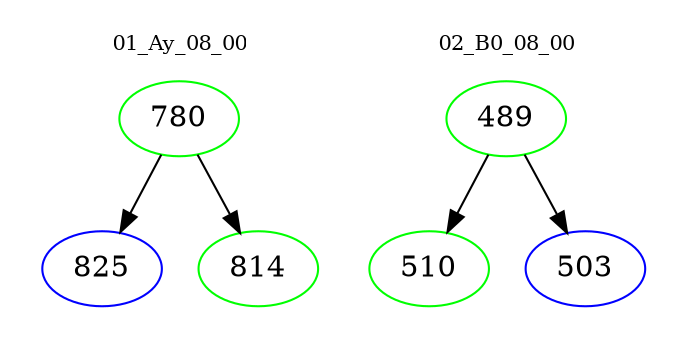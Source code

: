 digraph{
subgraph cluster_0 {
color = white
label = "01_Ay_08_00";
fontsize=10;
T0_780 [label="780", color="green"]
T0_780 -> T0_825 [color="black"]
T0_825 [label="825", color="blue"]
T0_780 -> T0_814 [color="black"]
T0_814 [label="814", color="green"]
}
subgraph cluster_1 {
color = white
label = "02_B0_08_00";
fontsize=10;
T1_489 [label="489", color="green"]
T1_489 -> T1_510 [color="black"]
T1_510 [label="510", color="green"]
T1_489 -> T1_503 [color="black"]
T1_503 [label="503", color="blue"]
}
}
